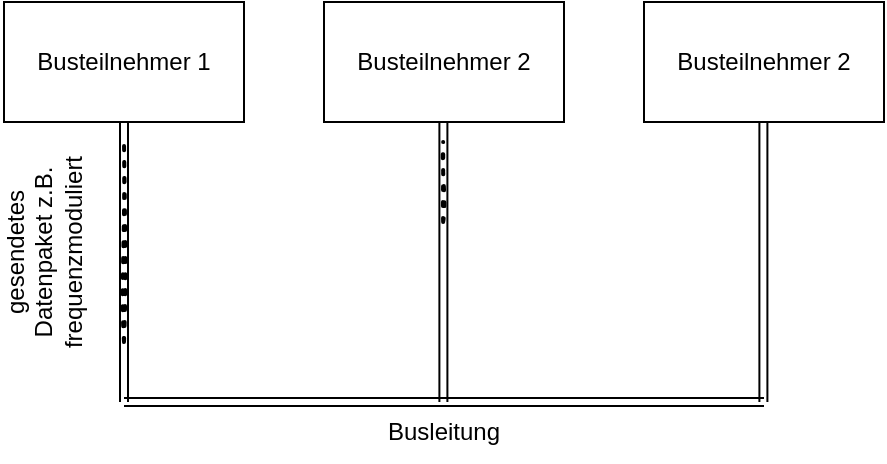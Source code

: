 <mxfile version="20.3.0" type="device" pages="11"><diagram id="l-dhiUmTJJMcwswwUtkS" name="Seite-1"><mxGraphModel dx="1422" dy="985" grid="1" gridSize="10" guides="1" tooltips="1" connect="1" arrows="1" fold="1" page="1" pageScale="1" pageWidth="827" pageHeight="1169" math="0" shadow="0"><root><mxCell id="0"/><mxCell id="1" parent="0"/><mxCell id="wTFZQPj9-U7jtD5GiMMq-1" value="Busteilnehmer 1" style="rounded=0;whiteSpace=wrap;html=1;" parent="1" vertex="1"><mxGeometry x="120" y="120" width="120" height="60" as="geometry"/></mxCell><mxCell id="wTFZQPj9-U7jtD5GiMMq-2" value="Busteilnehmer 2" style="rounded=0;whiteSpace=wrap;html=1;" parent="1" vertex="1"><mxGeometry x="280" y="120" width="120" height="60" as="geometry"/></mxCell><mxCell id="wTFZQPj9-U7jtD5GiMMq-3" value="Busteilnehmer 2" style="rounded=0;whiteSpace=wrap;html=1;" parent="1" vertex="1"><mxGeometry x="440" y="120" width="120" height="60" as="geometry"/></mxCell><mxCell id="wTFZQPj9-U7jtD5GiMMq-4" value="" style="shape=link;html=1;rounded=0;exitX=0.5;exitY=1;exitDx=0;exitDy=0;" parent="1" source="wTFZQPj9-U7jtD5GiMMq-1" edge="1"><mxGeometry width="100" relative="1" as="geometry"><mxPoint x="170" y="290" as="sourcePoint"/><mxPoint x="180" y="320" as="targetPoint"/></mxGeometry></mxCell><mxCell id="wTFZQPj9-U7jtD5GiMMq-5" value="" style="shape=link;html=1;rounded=0;exitX=0.5;exitY=1;exitDx=0;exitDy=0;" parent="1" edge="1"><mxGeometry width="100" relative="1" as="geometry"><mxPoint x="499.7" y="180" as="sourcePoint"/><mxPoint x="499.7" y="320.0" as="targetPoint"/></mxGeometry></mxCell><mxCell id="wTFZQPj9-U7jtD5GiMMq-6" value="" style="shape=link;html=1;rounded=0;exitX=0.5;exitY=1;exitDx=0;exitDy=0;" parent="1" edge="1"><mxGeometry width="100" relative="1" as="geometry"><mxPoint x="339.7" y="180" as="sourcePoint"/><mxPoint x="339.7" y="320.0" as="targetPoint"/></mxGeometry></mxCell><mxCell id="wTFZQPj9-U7jtD5GiMMq-7" value="" style="shape=link;html=1;rounded=0;" parent="1" edge="1"><mxGeometry width="100" relative="1" as="geometry"><mxPoint x="500" y="320" as="sourcePoint"/><mxPoint x="180" y="320" as="targetPoint"/></mxGeometry></mxCell><mxCell id="wTFZQPj9-U7jtD5GiMMq-9" value="" style="endArrow=none;dashed=1;html=1;dashPattern=1 3;strokeWidth=2;rounded=0;sketch=1;" parent="1" edge="1"><mxGeometry width="50" height="50" relative="1" as="geometry"><mxPoint x="339.58" y="230" as="sourcePoint"/><mxPoint x="339.58" y="190" as="targetPoint"/></mxGeometry></mxCell><mxCell id="wTFZQPj9-U7jtD5GiMMq-10" value="Busleitung" style="text;html=1;strokeColor=none;fillColor=none;align=center;verticalAlign=middle;whiteSpace=wrap;rounded=0;" parent="1" vertex="1"><mxGeometry x="310" y="320" width="60" height="30" as="geometry"/></mxCell><mxCell id="wTFZQPj9-U7jtD5GiMMq-11" value="gesendetes Datenpaket z.B. frequenzmoduliert" style="text;html=1;strokeColor=none;fillColor=none;align=center;verticalAlign=middle;whiteSpace=wrap;rounded=0;rotation=-90;" parent="1" vertex="1"><mxGeometry x="110" y="230" width="60" height="30" as="geometry"/></mxCell><mxCell id="wTFZQPj9-U7jtD5GiMMq-12" value="" style="endArrow=none;dashed=1;html=1;dashPattern=1 3;strokeWidth=2;rounded=0;sketch=1;" parent="1" edge="1"><mxGeometry width="50" height="50" relative="1" as="geometry"><mxPoint x="180" y="290" as="sourcePoint"/><mxPoint x="180" y="190" as="targetPoint"/></mxGeometry></mxCell></root></mxGraphModel></diagram><diagram id="KYswcvbxfteBr-IGu9Nb" name="Seite-2"><mxGraphModel dx="1422" dy="985" grid="1" gridSize="10" guides="1" tooltips="1" connect="1" arrows="1" fold="1" page="1" pageScale="1" pageWidth="827" pageHeight="1169" math="0" shadow="0"><root><mxCell id="aZ2tM7JjQaawX0ZZEQbQ-0"/><mxCell id="aZ2tM7JjQaawX0ZZEQbQ-1" parent="aZ2tM7JjQaawX0ZZEQbQ-0"/><mxCell id="aZ2tM7JjQaawX0ZZEQbQ-2" value="Busteilnehmer 1" style="rounded=0;whiteSpace=wrap;html=1;" parent="aZ2tM7JjQaawX0ZZEQbQ-1" vertex="1"><mxGeometry x="120" y="120" width="120" height="60" as="geometry"/></mxCell><mxCell id="aZ2tM7JjQaawX0ZZEQbQ-3" value="Busteilnehmer 2" style="rounded=0;whiteSpace=wrap;html=1;" parent="aZ2tM7JjQaawX0ZZEQbQ-1" vertex="1"><mxGeometry x="280" y="120" width="120" height="60" as="geometry"/></mxCell><mxCell id="aZ2tM7JjQaawX0ZZEQbQ-4" value="Busteilnehmer 2" style="rounded=0;whiteSpace=wrap;html=1;" parent="aZ2tM7JjQaawX0ZZEQbQ-1" vertex="1"><mxGeometry x="440" y="120" width="120" height="60" as="geometry"/></mxCell><mxCell id="aZ2tM7JjQaawX0ZZEQbQ-5" value="" style="shape=link;html=1;rounded=0;exitX=0.5;exitY=1;exitDx=0;exitDy=0;" parent="aZ2tM7JjQaawX0ZZEQbQ-1" source="aZ2tM7JjQaawX0ZZEQbQ-2" edge="1"><mxGeometry width="100" relative="1" as="geometry"><mxPoint x="170" y="290" as="sourcePoint"/><mxPoint x="180" y="320.0" as="targetPoint"/></mxGeometry></mxCell><mxCell id="aZ2tM7JjQaawX0ZZEQbQ-6" value="" style="shape=link;html=1;rounded=0;exitX=0.5;exitY=1;exitDx=0;exitDy=0;" parent="aZ2tM7JjQaawX0ZZEQbQ-1" edge="1"><mxGeometry width="100" relative="1" as="geometry"><mxPoint x="499.7" y="180" as="sourcePoint"/><mxPoint x="499.7" y="320.0" as="targetPoint"/></mxGeometry></mxCell><mxCell id="aZ2tM7JjQaawX0ZZEQbQ-7" value="" style="shape=link;html=1;rounded=0;exitX=0.5;exitY=1;exitDx=0;exitDy=0;" parent="aZ2tM7JjQaawX0ZZEQbQ-1" edge="1"><mxGeometry width="100" relative="1" as="geometry"><mxPoint x="339.7" y="180" as="sourcePoint"/><mxPoint x="339.7" y="320.0" as="targetPoint"/></mxGeometry></mxCell><mxCell id="aZ2tM7JjQaawX0ZZEQbQ-8" value="" style="shape=link;html=1;rounded=0;" parent="aZ2tM7JjQaawX0ZZEQbQ-1" edge="1"><mxGeometry width="100" relative="1" as="geometry"><mxPoint x="500" y="320.0" as="sourcePoint"/><mxPoint x="180" y="320.0" as="targetPoint"/></mxGeometry></mxCell><mxCell id="aZ2tM7JjQaawX0ZZEQbQ-10" value="Busleitung" style="text;html=1;strokeColor=none;fillColor=none;align=center;verticalAlign=middle;whiteSpace=wrap;rounded=0;" parent="aZ2tM7JjQaawX0ZZEQbQ-1" vertex="1"><mxGeometry x="310" y="320" width="60" height="30" as="geometry"/></mxCell><mxCell id="aZ2tM7JjQaawX0ZZEQbQ-11" value="gesendetes Datenpaket z.B. frequenzmoduliert" style="text;html=1;strokeColor=none;fillColor=none;align=center;verticalAlign=middle;whiteSpace=wrap;rounded=0;rotation=-90;" parent="aZ2tM7JjQaawX0ZZEQbQ-1" vertex="1"><mxGeometry x="110" y="230" width="60" height="30" as="geometry"/></mxCell><mxCell id="aZ2tM7JjQaawX0ZZEQbQ-12" value="" style="endArrow=none;dashed=1;html=1;dashPattern=1 3;strokeWidth=2;rounded=0;sketch=1;" parent="aZ2tM7JjQaawX0ZZEQbQ-1" edge="1"><mxGeometry width="50" height="50" relative="1" as="geometry"><mxPoint x="180" y="320" as="sourcePoint"/><mxPoint x="180" y="190" as="targetPoint"/></mxGeometry></mxCell><mxCell id="aZ2tM7JjQaawX0ZZEQbQ-13" value="" style="endArrow=none;dashed=1;html=1;dashPattern=1 3;strokeWidth=2;rounded=0;sketch=1;exitX=0.5;exitY=0;exitDx=0;exitDy=0;" parent="aZ2tM7JjQaawX0ZZEQbQ-1" source="aZ2tM7JjQaawX0ZZEQbQ-10" edge="1"><mxGeometry width="50" height="50" relative="1" as="geometry"><mxPoint x="179.81" y="450" as="sourcePoint"/><mxPoint x="179.81" y="320" as="targetPoint"/></mxGeometry></mxCell><mxCell id="aZ2tM7JjQaawX0ZZEQbQ-14" value="" style="endArrow=none;dashed=1;html=1;dashPattern=1 3;strokeWidth=2;rounded=0;sketch=1;exitX=0.5;exitY=0;exitDx=0;exitDy=0;" parent="aZ2tM7JjQaawX0ZZEQbQ-1" source="aZ2tM7JjQaawX0ZZEQbQ-10" edge="1"><mxGeometry width="50" height="50" relative="1" as="geometry"><mxPoint x="350" y="330" as="sourcePoint"/><mxPoint x="340" y="200" as="targetPoint"/></mxGeometry></mxCell><mxCell id="aZ2tM7JjQaawX0ZZEQbQ-15" value="" style="endArrow=none;dashed=1;html=1;dashPattern=1 3;strokeWidth=2;rounded=0;sketch=1;exitX=0.5;exitY=0;exitDx=0;exitDy=0;" parent="aZ2tM7JjQaawX0ZZEQbQ-1" edge="1"><mxGeometry width="50" height="50" relative="1" as="geometry"><mxPoint x="499.81" y="310" as="sourcePoint"/><mxPoint x="499.81" y="180" as="targetPoint"/></mxGeometry></mxCell><mxCell id="aZ2tM7JjQaawX0ZZEQbQ-16" value="" style="endArrow=none;dashed=1;html=1;dashPattern=1 3;strokeWidth=2;rounded=0;sketch=1;exitX=0.5;exitY=0;exitDx=0;exitDy=0;" parent="aZ2tM7JjQaawX0ZZEQbQ-1" edge="1"><mxGeometry width="50" height="50" relative="1" as="geometry"><mxPoint x="500.19" y="320" as="sourcePoint"/><mxPoint x="340.0" y="320" as="targetPoint"/></mxGeometry></mxCell><mxCell id="aZ2tM7JjQaawX0ZZEQbQ-17" value="" style="endArrow=none;dashed=1;html=1;dashPattern=1 3;strokeWidth=2;rounded=0;sketch=1;entryX=0.5;entryY=1;entryDx=0;entryDy=0;fillColor=#f8cecc;strokeColor=#b85450;" parent="aZ2tM7JjQaawX0ZZEQbQ-1" target="aZ2tM7JjQaawX0ZZEQbQ-3" edge="1"><mxGeometry width="50" height="50" relative="1" as="geometry"><mxPoint x="340" y="200" as="sourcePoint"/><mxPoint x="190.0" y="220" as="targetPoint"/></mxGeometry></mxCell></root></mxGraphModel></diagram><diagram id="q0st19x-d2NWtJudFCh9" name="Seite-3"><mxGraphModel dx="1422" dy="985" grid="1" gridSize="10" guides="1" tooltips="1" connect="1" arrows="1" fold="1" page="1" pageScale="1" pageWidth="827" pageHeight="1169" math="0" shadow="0"><root><mxCell id="f6q83c_XOLKRECnOynWz-0"/><mxCell id="f6q83c_XOLKRECnOynWz-1" parent="f6q83c_XOLKRECnOynWz-0"/><mxCell id="f6q83c_XOLKRECnOynWz-2" value="Verbindung" style="rounded=1;whiteSpace=wrap;html=1;fillColor=#dae8fc;strokeColor=#6c8ebf;fontStyle=1" parent="f6q83c_XOLKRECnOynWz-1" vertex="1"><mxGeometry x="290" y="160" width="120" height="60" as="geometry"/></mxCell><mxCell id="f6q83c_XOLKRECnOynWz-3" value="Binäre&lt;br&gt;Schlatung" style="rounded=1;whiteSpace=wrap;html=1;fillColor=#dae8fc;strokeColor=#6c8ebf;fontStyle=1" parent="f6q83c_XOLKRECnOynWz-1" vertex="1"><mxGeometry x="160" y="160" width="120" height="60" as="geometry"/></mxCell><mxCell id="f6q83c_XOLKRECnOynWz-4" value="Analoge &lt;br&gt;Signale" style="rounded=1;whiteSpace=wrap;html=1;fillColor=#dae8fc;strokeColor=#6c8ebf;fontStyle=1" parent="f6q83c_XOLKRECnOynWz-1" vertex="1"><mxGeometry x="420" y="160" width="120" height="60" as="geometry"/></mxCell><mxCell id="f6q83c_XOLKRECnOynWz-5" value="Feldbus" style="rounded=1;whiteSpace=wrap;html=1;fillColor=#dae8fc;strokeColor=#6c8ebf;fontStyle=1" parent="f6q83c_XOLKRECnOynWz-1" vertex="1"><mxGeometry x="550" y="160" width="120" height="60" as="geometry"/></mxCell><mxCell id="f6q83c_XOLKRECnOynWz-6" value="Internet-Protokoll" style="rounded=1;whiteSpace=wrap;html=1;fillColor=#dae8fc;strokeColor=#6c8ebf;fontStyle=1" parent="f6q83c_XOLKRECnOynWz-1" vertex="1"><mxGeometry x="680" y="160" width="120" height="60" as="geometry"/></mxCell><mxCell id="f6q83c_XOLKRECnOynWz-7" value="Signal" style="text;html=1;strokeColor=none;fillColor=none;align=center;verticalAlign=middle;whiteSpace=wrap;rounded=0;fontStyle=1" parent="f6q83c_XOLKRECnOynWz-1" vertex="1"><mxGeometry x="70" y="250" width="60" height="30" as="geometry"/></mxCell><mxCell id="f6q83c_XOLKRECnOynWz-8" value="Beispiel" style="text;html=1;strokeColor=none;fillColor=none;align=center;verticalAlign=middle;whiteSpace=wrap;rounded=0;fontStyle=1" parent="f6q83c_XOLKRECnOynWz-1" vertex="1"><mxGeometry x="70" y="320" width="60" height="30" as="geometry"/></mxCell><mxCell id="f6q83c_XOLKRECnOynWz-9" value="physikalische Ausdehnung" style="rounded=1;whiteSpace=wrap;html=1;fillColor=#f5f5f5;fontColor=#333333;strokeColor=#666666;" parent="f6q83c_XOLKRECnOynWz-1" vertex="1"><mxGeometry x="290" y="235" width="120" height="60" as="geometry"/></mxCell><mxCell id="f6q83c_XOLKRECnOynWz-10" value="Thermostat" style="rounded=1;whiteSpace=wrap;html=1;" parent="f6q83c_XOLKRECnOynWz-1" vertex="1"><mxGeometry x="290" y="305" width="120" height="60" as="geometry"/></mxCell><mxCell id="f6q83c_XOLKRECnOynWz-11" value="Stromfluss" style="rounded=1;whiteSpace=wrap;html=1;fillColor=#f5f5f5;fontColor=#333333;strokeColor=#666666;" parent="f6q83c_XOLKRECnOynWz-1" vertex="1"><mxGeometry x="160" y="235" width="120" height="60" as="geometry"/></mxCell><mxCell id="f6q83c_XOLKRECnOynWz-12" value="Lichtschalter" style="rounded=1;whiteSpace=wrap;html=1;" parent="f6q83c_XOLKRECnOynWz-1" vertex="1"><mxGeometry x="160" y="305" width="120" height="60" as="geometry"/></mxCell><mxCell id="f6q83c_XOLKRECnOynWz-17" value="Stromfluss oder Spannung" style="rounded=1;whiteSpace=wrap;html=1;fillColor=#f5f5f5;fontColor=#333333;strokeColor=#666666;" parent="f6q83c_XOLKRECnOynWz-1" vertex="1"><mxGeometry x="420" y="235" width="120" height="60" as="geometry"/></mxCell><mxCell id="f6q83c_XOLKRECnOynWz-18" value="Temperatursensor" style="rounded=1;whiteSpace=wrap;html=1;" parent="f6q83c_XOLKRECnOynWz-1" vertex="1"><mxGeometry x="420" y="305" width="120" height="60" as="geometry"/></mxCell><mxCell id="f6q83c_XOLKRECnOynWz-19" value="Digitales Protokoll" style="rounded=1;whiteSpace=wrap;html=1;fillColor=#f5f5f5;fontColor=#333333;strokeColor=#666666;" parent="f6q83c_XOLKRECnOynWz-1" vertex="1"><mxGeometry x="550" y="235" width="120" height="60" as="geometry"/></mxCell><mxCell id="f6q83c_XOLKRECnOynWz-20" value="Smart-Meter" style="rounded=1;whiteSpace=wrap;html=1;" parent="f6q83c_XOLKRECnOynWz-1" vertex="1"><mxGeometry x="550" y="305" width="120" height="60" as="geometry"/></mxCell><mxCell id="f6q83c_XOLKRECnOynWz-23" value="IP-Protokoll" style="rounded=1;whiteSpace=wrap;html=1;fillColor=#f5f5f5;fontColor=#333333;strokeColor=#666666;" parent="f6q83c_XOLKRECnOynWz-1" vertex="1"><mxGeometry x="680" y="235" width="120" height="60" as="geometry"/></mxCell><mxCell id="f6q83c_XOLKRECnOynWz-24" value="Smartphone App" style="rounded=1;whiteSpace=wrap;html=1;" parent="f6q83c_XOLKRECnOynWz-1" vertex="1"><mxGeometry x="680" y="305" width="120" height="60" as="geometry"/></mxCell><mxCell id="f6q83c_XOLKRECnOynWz-27" value="Informationsmenge" style="triangle;whiteSpace=wrap;html=1;rotation=0;horizontal=1;direction=west;" parent="f6q83c_XOLKRECnOynWz-1" vertex="1"><mxGeometry x="160" y="380" width="640" height="65" as="geometry"/></mxCell><mxCell id="f6q83c_XOLKRECnOynWz-29" value="Overhead" style="triangle;whiteSpace=wrap;html=1;rotation=0;horizontal=1;direction=west;" parent="f6q83c_XOLKRECnOynWz-1" vertex="1"><mxGeometry x="160" y="460" width="640" height="65" as="geometry"/></mxCell></root></mxGraphModel></diagram><diagram id="YK4DxWoggTgXGPvCW8or" name="Seite-4"><mxGraphModel dx="1422" dy="985" grid="1" gridSize="10" guides="1" tooltips="1" connect="1" arrows="1" fold="1" page="1" pageScale="1" pageWidth="827" pageHeight="1169" math="0" shadow="0"><root><mxCell id="kH6sRWXOZKKu1tAbSJ8R-0"/><mxCell id="kH6sRWXOZKKu1tAbSJ8R-1" parent="kH6sRWXOZKKu1tAbSJ8R-0"/><mxCell id="kH6sRWXOZKKu1tAbSJ8R-2" value="" style="endArrow=classic;html=1;rounded=0;" parent="kH6sRWXOZKKu1tAbSJ8R-1" edge="1"><mxGeometry width="50" height="50" relative="1" as="geometry"><mxPoint x="170" y="480" as="sourcePoint"/><mxPoint x="600" y="480" as="targetPoint"/></mxGeometry></mxCell><mxCell id="kH6sRWXOZKKu1tAbSJ8R-3" value="" style="endArrow=classic;html=1;rounded=0;" parent="kH6sRWXOZKKu1tAbSJ8R-1" edge="1"><mxGeometry width="50" height="50" relative="1" as="geometry"><mxPoint x="360" y="630" as="sourcePoint"/><mxPoint x="360" y="280" as="targetPoint"/></mxGeometry></mxCell><mxCell id="kH6sRWXOZKKu1tAbSJ8R-4" value="e (z.B. Abweichung Soll- und Ist-Temperatur)" style="text;html=1;strokeColor=none;fillColor=none;align=center;verticalAlign=middle;whiteSpace=wrap;rounded=0;" parent="kH6sRWXOZKKu1tAbSJ8R-1" vertex="1"><mxGeometry x="230" y="480" width="520" height="30" as="geometry"/></mxCell><mxCell id="kH6sRWXOZKKu1tAbSJ8R-5" value="u (z.B. Öffnung Heizungsventil)" style="text;html=1;strokeColor=none;fillColor=none;align=center;verticalAlign=middle;whiteSpace=wrap;rounded=0;rotation=-90;" parent="kH6sRWXOZKKu1tAbSJ8R-1" vertex="1"><mxGeometry x="80" y="340" width="520" height="30" as="geometry"/></mxCell><mxCell id="kH6sRWXOZKKu1tAbSJ8R-6" value="" style="endArrow=none;html=1;rounded=0;fillColor=#ffe6cc;strokeColor=#d79b00;" parent="kH6sRWXOZKKu1tAbSJ8R-1" edge="1"><mxGeometry width="50" height="50" relative="1" as="geometry"><mxPoint x="200" y="620" as="sourcePoint"/><mxPoint x="580" y="280" as="targetPoint"/></mxGeometry></mxCell><mxCell id="kH6sRWXOZKKu1tAbSJ8R-7" value="" style="endArrow=none;html=1;rounded=0;fillColor=#d5e8d4;strokeColor=#82b366;" parent="kH6sRWXOZKKu1tAbSJ8R-1" edge="1"><mxGeometry width="50" height="50" relative="1" as="geometry"><mxPoint x="190" y="590" as="sourcePoint"/><mxPoint x="570" y="250" as="targetPoint"/></mxGeometry></mxCell></root></mxGraphModel></diagram><diagram id="epnOEZAwFdX3wAWZsgLw" name="Seite-6"><mxGraphModel dx="593" dy="371" grid="1" gridSize="10" guides="1" tooltips="1" connect="1" arrows="1" fold="1" page="1" pageScale="1" pageWidth="827" pageHeight="1169" math="1" shadow="0"><root><mxCell id="yBylWN1MoK05p8Dx_3gM-0"/><mxCell id="yBylWN1MoK05p8Dx_3gM-1" parent="yBylWN1MoK05p8Dx_3gM-0"/><mxCell id="tOWLoU829RX5zg6_ehy2-0" value="" style="shape=umlActor;verticalLabelPosition=bottom;verticalAlign=top;html=1;outlineConnect=0;labelBackgroundColor=none;fontSize=9;" parent="yBylWN1MoK05p8Dx_3gM-1" vertex="1"><mxGeometry x="90" y="330" width="30" height="60" as="geometry"/></mxCell><mxCell id="tOWLoU829RX5zg6_ehy2-5" value="Tank" style="group" parent="yBylWN1MoK05p8Dx_3gM-1" vertex="1" connectable="0"><mxGeometry x="160" y="270" width="120" height="130" as="geometry"/></mxCell><mxCell id="tOWLoU829RX5zg6_ehy2-3" value="" style="rounded=0;whiteSpace=wrap;html=1;labelBackgroundColor=none;fontSize=9;" parent="tOWLoU829RX5zg6_ehy2-5" vertex="1"><mxGeometry width="120" height="130" as="geometry"/></mxCell><mxCell id="tOWLoU829RX5zg6_ehy2-1" value="" style="rounded=0;whiteSpace=wrap;html=1;labelBackgroundColor=none;fontSize=9;fillColor=#dae8fc;strokeColor=#6c8ebf;" parent="tOWLoU829RX5zg6_ehy2-5" vertex="1"><mxGeometry y="40" width="120" height="90" as="geometry"/></mxCell><mxCell id="tOWLoU829RX5zg6_ehy2-4" value="" style="ellipse;whiteSpace=wrap;html=1;labelBackgroundColor=none;fontSize=9;" parent="tOWLoU829RX5zg6_ehy2-5" vertex="1"><mxGeometry x="105" y="30" width="15" height="10" as="geometry"/></mxCell><mxCell id="tOWLoU829RX5zg6_ehy2-6" value="1m" style="endArrow=none;html=1;rounded=0;fontSize=9;exitX=1;exitY=0;exitDx=0;exitDy=0;startArrow=none;" parent="yBylWN1MoK05p8Dx_3gM-1" source="tOWLoU829RX5zg6_ehy2-7" edge="1"><mxGeometry width="50" height="50" relative="1" as="geometry"><mxPoint x="310" y="310" as="sourcePoint"/><mxPoint x="380" y="240" as="targetPoint"/></mxGeometry></mxCell><mxCell id="tOWLoU829RX5zg6_ehy2-7" value="" style="ellipse;whiteSpace=wrap;html=1;aspect=fixed;labelBackgroundColor=none;fontSize=9;" parent="yBylWN1MoK05p8Dx_3gM-1" vertex="1"><mxGeometry x="330" y="270" width="5" height="5" as="geometry"/></mxCell><mxCell id="tOWLoU829RX5zg6_ehy2-8" value="1m" style="endArrow=none;html=1;rounded=0;fontSize=9;exitX=1;exitY=0.5;exitDx=0;exitDy=0;" parent="yBylWN1MoK05p8Dx_3gM-1" source="tOWLoU829RX5zg6_ehy2-4" target="tOWLoU829RX5zg6_ehy2-7" edge="1"><mxGeometry width="50" height="50" relative="1" as="geometry"><mxPoint x="280" y="305" as="sourcePoint"/><mxPoint x="430" y="260" as="targetPoint"/></mxGeometry></mxCell><mxCell id="tOWLoU829RX5zg6_ehy2-9" value="" style="endArrow=classic;startArrow=classic;html=1;rounded=0;fontSize=9;exitX=-0.008;exitY=-0.022;exitDx=0;exitDy=0;exitPerimeter=0;" parent="yBylWN1MoK05p8Dx_3gM-1" source="tOWLoU829RX5zg6_ehy2-1" edge="1"><mxGeometry width="50" height="50" relative="1" as="geometry"><mxPoint x="250" y="300" as="sourcePoint"/><mxPoint x="159" y="270" as="targetPoint"/></mxGeometry></mxCell><mxCell id="tOWLoU829RX5zg6_ehy2-10" value="e(t)" style="text;html=1;strokeColor=none;fillColor=none;align=center;verticalAlign=middle;whiteSpace=wrap;rounded=0;labelBackgroundColor=none;fontSize=9;" parent="yBylWN1MoK05p8Dx_3gM-1" vertex="1"><mxGeometry x="140" y="285" width="20" height="10" as="geometry"/></mxCell><mxCell id="tOWLoU829RX5zg6_ehy2-15" value="" style="shape=mxgraph.pid.compressors_-_iso.compressor,_vacuum_pump;html=1;pointerEvents=1;align=center;verticalLabelPosition=bottom;verticalAlign=top;dashed=0;labelBackgroundColor=none;fontSize=9;rotation=-180;" parent="yBylWN1MoK05p8Dx_3gM-1" vertex="1"><mxGeometry x="260" y="170" width="20" height="20" as="geometry"/></mxCell><mxCell id="tOWLoU829RX5zg6_ehy2-16" value="" style="rounded=0;whiteSpace=wrap;html=1;labelBackgroundColor=none;fontSize=9;fillColor=#dae8fc;strokeColor=#6c8ebf;" parent="yBylWN1MoK05p8Dx_3gM-1" vertex="1"><mxGeometry x="220" y="175" width="40" height="10" as="geometry"/></mxCell><mxCell id="tOWLoU829RX5zg6_ehy2-17" value="" style="rounded=0;whiteSpace=wrap;html=1;labelBackgroundColor=none;fontSize=9;fillColor=#dae8fc;strokeColor=#6c8ebf;rotation=90;" parent="yBylWN1MoK05p8Dx_3gM-1" vertex="1"><mxGeometry x="205" y="200" width="40" height="10" as="geometry"/></mxCell><mxCell id="tOWLoU829RX5zg6_ehy2-18" value="" style="rounded=0;whiteSpace=wrap;html=1;labelBackgroundColor=none;fontSize=9;fillColor=#dae8fc;strokeColor=#6c8ebf;" parent="yBylWN1MoK05p8Dx_3gM-1" vertex="1"><mxGeometry x="280" y="175" width="160" height="10" as="geometry"/></mxCell><mxCell id="tOWLoU829RX5zg6_ehy2-20" value="" style="endArrow=classic;startArrow=classic;html=1;rounded=0;fontSize=9;exitX=-0.008;exitY=-0.022;exitDx=0;exitDy=0;exitPerimeter=0;" parent="yBylWN1MoK05p8Dx_3gM-1" edge="1"><mxGeometry width="50" height="50" relative="1" as="geometry"><mxPoint x="380.04" y="275" as="sourcePoint"/><mxPoint x="380" y="237" as="targetPoint"/></mxGeometry></mxCell><mxCell id="tOWLoU829RX5zg6_ehy2-21" value="&lt;div&gt;&amp;nbsp;$$u(t) = k_p \cdot e(t)$$&amp;nbsp;&lt;span&gt;&amp;nbsp;&lt;/span&gt;&lt;/div&gt;&amp;nbsp;" style="text;html=1;strokeColor=none;fillColor=none;align=center;verticalAlign=middle;whiteSpace=wrap;rounded=0;labelBackgroundColor=none;fontSize=9;" parent="yBylWN1MoK05p8Dx_3gM-1" vertex="1"><mxGeometry x="320" y="260" width="175" height="60" as="geometry"/></mxCell><mxCell id="tOWLoU829RX5zg6_ehy2-26" value="" style="curved=1;endArrow=classic;html=1;rounded=0;fontSize=9;entryX=0.567;entryY=-0.1;entryDx=0;entryDy=0;entryPerimeter=0;fillColor=#f5f5f5;strokeColor=#666666;" parent="yBylWN1MoK05p8Dx_3gM-1" target="tOWLoU829RX5zg6_ehy2-15" edge="1"><mxGeometry width="50" height="50" relative="1" as="geometry"><mxPoint x="380" y="230" as="sourcePoint"/><mxPoint x="330" y="230" as="targetPoint"/><Array as="points"><mxPoint x="330" y="280"/></Array></mxGeometry></mxCell><mxCell id="UpK-p7W9n4OGGiTmKQaQ-0" value="Steuergröße (u) steuert das Stellglied" style="text;html=1;align=center;verticalAlign=middle;whiteSpace=wrap;rounded=0;labelBackgroundColor=none;fontSize=9;fontColor=#999999;" parent="yBylWN1MoK05p8Dx_3gM-1" vertex="1"><mxGeometry x="298.75" y="200" width="67.5" height="30" as="geometry"/></mxCell><mxCell id="UpK-p7W9n4OGGiTmKQaQ-2" value="&lt;span style=&quot;color: rgb(0, 0, 0); font-family: helvetica; font-size: 9px; font-style: normal; font-weight: 400; letter-spacing: normal; text-align: center; text-indent: 0px; text-transform: none; word-spacing: 0px; background-color: rgb(248, 249, 250); display: inline; float: none;&quot;&gt;$$u(t) = \frac{1m}{1m} \cdot e(t)$$&lt;/span&gt;" style="text;whiteSpace=wrap;html=1;fontSize=9;fontColor=#999999;" parent="yBylWN1MoK05p8Dx_3gM-1" vertex="1"><mxGeometry x="371.25" y="277" width="160" height="30" as="geometry"/></mxCell><mxCell id="cAn2DwZF-rgMHDD8J_D2-0" value="P-Regler&lt;br&gt;u(t)=K&lt;sub&gt;p&lt;/sub&gt;&amp;nbsp;e(t)" style="rounded=0;whiteSpace=wrap;html=1;" vertex="1" parent="yBylWN1MoK05p8Dx_3gM-1"><mxGeometry x="150" y="475" width="120" height="60" as="geometry"/></mxCell><mxCell id="cAn2DwZF-rgMHDD8J_D2-1" value="" style="endArrow=classic;html=1;rounded=0;entryX=0;entryY=0.5;entryDx=0;entryDy=0;" edge="1" parent="yBylWN1MoK05p8Dx_3gM-1" target="cAn2DwZF-rgMHDD8J_D2-0"><mxGeometry width="50" height="50" relative="1" as="geometry"><mxPoint x="70" y="505" as="sourcePoint"/><mxPoint x="100" y="455" as="targetPoint"/></mxGeometry></mxCell><mxCell id="cAn2DwZF-rgMHDD8J_D2-2" value="" style="endArrow=classic;html=1;rounded=0;entryX=0;entryY=0.5;entryDx=0;entryDy=0;" edge="1" parent="yBylWN1MoK05p8Dx_3gM-1"><mxGeometry width="50" height="50" relative="1" as="geometry"><mxPoint x="270" y="504.71" as="sourcePoint"/><mxPoint x="350" y="504.71" as="targetPoint"/></mxGeometry></mxCell><mxCell id="cAn2DwZF-rgMHDD8J_D2-3" value="e(t)" style="text;html=1;strokeColor=none;fillColor=none;align=center;verticalAlign=middle;whiteSpace=wrap;rounded=0;" vertex="1" parent="yBylWN1MoK05p8Dx_3gM-1"><mxGeometry x="90" y="475" width="20" height="30" as="geometry"/></mxCell><mxCell id="cAn2DwZF-rgMHDD8J_D2-4" value="u(t)" style="text;html=1;strokeColor=none;fillColor=none;align=center;verticalAlign=middle;whiteSpace=wrap;rounded=0;" vertex="1" parent="yBylWN1MoK05p8Dx_3gM-1"><mxGeometry x="290" y="475" width="20" height="30" as="geometry"/></mxCell><mxCell id="cAn2DwZF-rgMHDD8J_D2-5" value="Regelfunktion" style="text;html=1;strokeColor=none;fillColor=none;align=center;verticalAlign=middle;whiteSpace=wrap;rounded=0;" vertex="1" parent="yBylWN1MoK05p8Dx_3gM-1"><mxGeometry x="170" y="530" width="100" height="50" as="geometry"/></mxCell><mxCell id="cAn2DwZF-rgMHDD8J_D2-6" value="&lt;font style=&quot;font-size: 9px&quot;&gt;Regelabweichung&lt;/font&gt;" style="text;html=1;strokeColor=none;fillColor=none;align=center;verticalAlign=middle;whiteSpace=wrap;rounded=0;" vertex="1" parent="yBylWN1MoK05p8Dx_3gM-1"><mxGeometry x="90" y="505" width="20" height="30" as="geometry"/></mxCell><mxCell id="cAn2DwZF-rgMHDD8J_D2-7" value="&lt;font style=&quot;font-size: 9px&quot;&gt;Steuergröße&lt;/font&gt;" style="text;html=1;strokeColor=none;fillColor=none;align=center;verticalAlign=middle;whiteSpace=wrap;rounded=0;" vertex="1" parent="yBylWN1MoK05p8Dx_3gM-1"><mxGeometry x="310" y="505" width="20" height="30" as="geometry"/></mxCell><mxCell id="cAn2DwZF-rgMHDD8J_D2-8" value="Stellglied&lt;br&gt;Pumpe" style="rounded=0;whiteSpace=wrap;html=1;" vertex="1" parent="yBylWN1MoK05p8Dx_3gM-1"><mxGeometry x="354" y="475" width="120" height="60" as="geometry"/></mxCell><mxCell id="cAn2DwZF-rgMHDD8J_D2-11" value="" style="endArrow=classic;html=1;rounded=0;entryX=0;entryY=0.5;entryDx=0;entryDy=0;" edge="1" parent="yBylWN1MoK05p8Dx_3gM-1"><mxGeometry width="50" height="50" relative="1" as="geometry"><mxPoint x="474" y="504.71" as="sourcePoint"/><mxPoint x="554" y="504.71" as="targetPoint"/></mxGeometry></mxCell><mxCell id="cAn2DwZF-rgMHDD8J_D2-12" value="u&lt;sub&gt;s&lt;/sub&gt;(t)" style="text;html=1;strokeColor=none;fillColor=none;align=center;verticalAlign=middle;whiteSpace=wrap;rounded=0;" vertex="1" parent="yBylWN1MoK05p8Dx_3gM-1"><mxGeometry x="494" y="475" width="20" height="30" as="geometry"/></mxCell><mxCell id="cAn2DwZF-rgMHDD8J_D2-13" value="&lt;font style=&quot;font-size: 9px&quot;&gt;Stellgröße&lt;/font&gt;" style="text;html=1;strokeColor=none;fillColor=none;align=center;verticalAlign=middle;whiteSpace=wrap;rounded=0;" vertex="1" parent="yBylWN1MoK05p8Dx_3gM-1"><mxGeometry x="500" y="505" width="20" height="30" as="geometry"/></mxCell></root></mxGraphModel></diagram><diagram id="x0VmstVoT_yRPGOoh8Ch" name="Seite-7"><mxGraphModel dx="2595" dy="1623" grid="1" gridSize="10" guides="1" tooltips="1" connect="1" arrows="1" fold="1" page="1" pageScale="1" pageWidth="827" pageHeight="1169" math="0" shadow="0"><root><mxCell id="ls5MBhRQNQFryv6t2kzi-0"/><mxCell id="ls5MBhRQNQFryv6t2kzi-1" parent="ls5MBhRQNQFryv6t2kzi-0"/></root></mxGraphModel></diagram><diagram id="mMlpShOCU35U-C_aYd3H" name="Seite-5"><mxGraphModel dx="1422" dy="985" grid="1" gridSize="10" guides="1" tooltips="1" connect="1" arrows="1" fold="1" page="1" pageScale="1" pageWidth="827" pageHeight="1169" math="0" shadow="0"><root><mxCell id="um9LrSuJRAimT7uwIlEU-0"/><mxCell id="um9LrSuJRAimT7uwIlEU-1" parent="um9LrSuJRAimT7uwIlEU-0"/><mxCell id="JACuPn_MaCt0iNV2hj5s-0" value="P-Regler&lt;br&gt;u(t)=K&lt;sub&gt;p&lt;/sub&gt;&amp;nbsp;e(t)" style="rounded=0;whiteSpace=wrap;html=1;" parent="um9LrSuJRAimT7uwIlEU-1" vertex="1"><mxGeometry x="320" y="210" width="120" height="60" as="geometry"/></mxCell><mxCell id="JACuPn_MaCt0iNV2hj5s-1" value="" style="endArrow=classic;html=1;rounded=0;entryX=0;entryY=0.5;entryDx=0;entryDy=0;" parent="um9LrSuJRAimT7uwIlEU-1" target="JACuPn_MaCt0iNV2hj5s-0" edge="1"><mxGeometry width="50" height="50" relative="1" as="geometry"><mxPoint x="240" y="240" as="sourcePoint"/><mxPoint x="270" y="190" as="targetPoint"/></mxGeometry></mxCell><mxCell id="JACuPn_MaCt0iNV2hj5s-2" value="" style="endArrow=classic;html=1;rounded=0;entryX=0;entryY=0.5;entryDx=0;entryDy=0;" parent="um9LrSuJRAimT7uwIlEU-1" edge="1"><mxGeometry width="50" height="50" relative="1" as="geometry"><mxPoint x="440" y="239.71" as="sourcePoint"/><mxPoint x="520" y="239.71" as="targetPoint"/></mxGeometry></mxCell><mxCell id="JACuPn_MaCt0iNV2hj5s-12" value="" style="group;labelBackgroundColor=none;" parent="um9LrSuJRAimT7uwIlEU-1" vertex="1" connectable="0"><mxGeometry x="490" y="50" width="170" height="170" as="geometry"/></mxCell><mxCell id="JACuPn_MaCt0iNV2hj5s-5" value="t" style="text;html=1;strokeColor=none;fillColor=none;align=center;verticalAlign=middle;whiteSpace=wrap;rounded=0;" parent="JACuPn_MaCt0iNV2hj5s-12" vertex="1"><mxGeometry x="150" y="140" width="20" height="30" as="geometry"/></mxCell><mxCell id="JACuPn_MaCt0iNV2hj5s-11" value="" style="group" parent="JACuPn_MaCt0iNV2hj5s-12" vertex="1" connectable="0"><mxGeometry width="150" height="150" as="geometry"/></mxCell><mxCell id="JACuPn_MaCt0iNV2hj5s-3" value="" style="endArrow=classic;html=1;rounded=0;" parent="JACuPn_MaCt0iNV2hj5s-11" edge="1"><mxGeometry width="50" height="50" relative="1" as="geometry"><mxPoint x="30" y="150" as="sourcePoint"/><mxPoint x="150" y="150" as="targetPoint"/></mxGeometry></mxCell><mxCell id="JACuPn_MaCt0iNV2hj5s-4" value="" style="endArrow=classic;html=1;rounded=0;" parent="JACuPn_MaCt0iNV2hj5s-11" edge="1"><mxGeometry width="50" height="50" relative="1" as="geometry"><mxPoint x="30" y="150" as="sourcePoint"/><mxPoint x="30" y="30" as="targetPoint"/></mxGeometry></mxCell><mxCell id="JACuPn_MaCt0iNV2hj5s-8" value="u(t)" style="text;html=1;strokeColor=none;fillColor=none;align=center;verticalAlign=middle;whiteSpace=wrap;rounded=0;" parent="JACuPn_MaCt0iNV2hj5s-11" vertex="1"><mxGeometry y="10" width="20" height="30" as="geometry"/></mxCell><mxCell id="JACuPn_MaCt0iNV2hj5s-10" value="Reaktion auf Sprungfunktion" style="text;html=1;strokeColor=none;fillColor=none;align=center;verticalAlign=middle;whiteSpace=wrap;rounded=0;" parent="JACuPn_MaCt0iNV2hj5s-11" vertex="1"><mxGeometry x="50" y="-20" width="100" height="50" as="geometry"/></mxCell><mxCell id="JACuPn_MaCt0iNV2hj5s-35" value="" style="endArrow=none;html=1;rounded=0;fontSize=9;fillColor=#f8cecc;strokeColor=#b85450;" parent="JACuPn_MaCt0iNV2hj5s-11" edge="1"><mxGeometry width="50" height="50" relative="1" as="geometry"><mxPoint x="30" y="150" as="sourcePoint"/><mxPoint x="120" y="80" as="targetPoint"/><Array as="points"><mxPoint x="80" y="150"/><mxPoint x="80" y="130"/><mxPoint x="80" y="80"/></Array></mxGeometry></mxCell><mxCell id="JACuPn_MaCt0iNV2hj5s-36" value="&lt;span style=&quot;color: rgb(0 , 0 , 0) ; font-family: &amp;#34;helvetica&amp;#34; ; font-size: 12px ; font-style: normal ; font-weight: 400 ; letter-spacing: normal ; text-align: center ; text-indent: 0px ; text-transform: none ; word-spacing: 0px ; display: inline ; float: none&quot;&gt;K&lt;/span&gt;&lt;sub style=&quot;color: rgb(0 , 0 , 0) ; font-family: &amp;#34;helvetica&amp;#34; ; font-style: normal ; font-weight: 400 ; letter-spacing: normal ; text-align: center ; text-indent: 0px ; text-transform: none ; word-spacing: 0px&quot;&gt;p&lt;/sub&gt;" style="text;whiteSpace=wrap;html=1;fontSize=9;" parent="JACuPn_MaCt0iNV2hj5s-11" vertex="1"><mxGeometry x="10" y="60" width="40" height="30" as="geometry"/></mxCell><mxCell id="JACuPn_MaCt0iNV2hj5s-13" value="e(t)" style="text;html=1;strokeColor=none;fillColor=none;align=center;verticalAlign=middle;whiteSpace=wrap;rounded=0;" parent="um9LrSuJRAimT7uwIlEU-1" vertex="1"><mxGeometry x="260" y="210" width="20" height="30" as="geometry"/></mxCell><mxCell id="JACuPn_MaCt0iNV2hj5s-15" value="u(t)" style="text;html=1;strokeColor=none;fillColor=none;align=center;verticalAlign=middle;whiteSpace=wrap;rounded=0;" parent="um9LrSuJRAimT7uwIlEU-1" vertex="1"><mxGeometry x="460" y="210" width="20" height="30" as="geometry"/></mxCell><mxCell id="JACuPn_MaCt0iNV2hj5s-17" value="" style="group" parent="um9LrSuJRAimT7uwIlEU-1" vertex="1" connectable="0"><mxGeometry x="120" y="50" width="150" height="150" as="geometry"/></mxCell><mxCell id="JACuPn_MaCt0iNV2hj5s-18" value="" style="endArrow=classic;html=1;rounded=0;" parent="JACuPn_MaCt0iNV2hj5s-17" edge="1"><mxGeometry width="50" height="50" relative="1" as="geometry"><mxPoint x="30" y="150" as="sourcePoint"/><mxPoint x="150" y="150" as="targetPoint"/></mxGeometry></mxCell><mxCell id="JACuPn_MaCt0iNV2hj5s-19" value="" style="endArrow=classic;html=1;rounded=0;" parent="JACuPn_MaCt0iNV2hj5s-17" edge="1"><mxGeometry width="50" height="50" relative="1" as="geometry"><mxPoint x="30" y="150" as="sourcePoint"/><mxPoint x="30" y="30" as="targetPoint"/></mxGeometry></mxCell><mxCell id="JACuPn_MaCt0iNV2hj5s-20" value="e(t)" style="text;html=1;strokeColor=none;fillColor=none;align=center;verticalAlign=middle;whiteSpace=wrap;rounded=0;" parent="JACuPn_MaCt0iNV2hj5s-17" vertex="1"><mxGeometry y="10" width="20" height="30" as="geometry"/></mxCell><mxCell id="JACuPn_MaCt0iNV2hj5s-21" value="Sprungfunktion" style="text;html=1;strokeColor=none;fillColor=none;align=center;verticalAlign=middle;whiteSpace=wrap;rounded=0;" parent="JACuPn_MaCt0iNV2hj5s-17" vertex="1"><mxGeometry x="60" width="60" height="30" as="geometry"/></mxCell><mxCell id="JACuPn_MaCt0iNV2hj5s-34" value="" style="endArrow=none;html=1;rounded=0;fontSize=9;fillColor=#f8cecc;strokeColor=#b85450;" parent="JACuPn_MaCt0iNV2hj5s-17" edge="1"><mxGeometry width="50" height="50" relative="1" as="geometry"><mxPoint x="30" y="150" as="sourcePoint"/><mxPoint x="120" y="110" as="targetPoint"/><Array as="points"><mxPoint x="80" y="150"/><mxPoint x="80" y="110"/></Array></mxGeometry></mxCell><mxCell id="JACuPn_MaCt0iNV2hj5s-46" value="1" style="text;html=1;strokeColor=none;fillColor=none;align=center;verticalAlign=middle;whiteSpace=wrap;rounded=0;" parent="JACuPn_MaCt0iNV2hj5s-17" vertex="1"><mxGeometry x="10" y="95" width="20" height="30" as="geometry"/></mxCell><mxCell id="JACuPn_MaCt0iNV2hj5s-22" value="" style="group" parent="um9LrSuJRAimT7uwIlEU-1" vertex="1" connectable="0"><mxGeometry x="290" y="290" width="170" height="170" as="geometry"/></mxCell><mxCell id="JACuPn_MaCt0iNV2hj5s-23" value="e(t)" style="text;html=1;strokeColor=none;fillColor=none;align=center;verticalAlign=middle;whiteSpace=wrap;rounded=0;" parent="JACuPn_MaCt0iNV2hj5s-22" vertex="1"><mxGeometry x="150" y="140" width="20" height="30" as="geometry"/></mxCell><mxCell id="JACuPn_MaCt0iNV2hj5s-24" value="" style="group" parent="JACuPn_MaCt0iNV2hj5s-22" vertex="1" connectable="0"><mxGeometry width="164" height="150" as="geometry"/></mxCell><mxCell id="JACuPn_MaCt0iNV2hj5s-25" value="" style="endArrow=classic;html=1;rounded=0;" parent="JACuPn_MaCt0iNV2hj5s-24" edge="1"><mxGeometry width="50" height="50" relative="1" as="geometry"><mxPoint x="30" y="150" as="sourcePoint"/><mxPoint x="150" y="150" as="targetPoint"/></mxGeometry></mxCell><mxCell id="JACuPn_MaCt0iNV2hj5s-26" value="" style="endArrow=classic;html=1;rounded=0;" parent="JACuPn_MaCt0iNV2hj5s-24" edge="1"><mxGeometry width="50" height="50" relative="1" as="geometry"><mxPoint x="30" y="150" as="sourcePoint"/><mxPoint x="30" y="30" as="targetPoint"/></mxGeometry></mxCell><mxCell id="JACuPn_MaCt0iNV2hj5s-27" value="u(t)" style="text;html=1;strokeColor=none;fillColor=none;align=center;verticalAlign=middle;whiteSpace=wrap;rounded=0;" parent="JACuPn_MaCt0iNV2hj5s-24" vertex="1"><mxGeometry y="10" width="20" height="30" as="geometry"/></mxCell><mxCell id="JACuPn_MaCt0iNV2hj5s-28" value="Regelfunktion" style="text;html=1;strokeColor=none;fillColor=none;align=center;verticalAlign=middle;whiteSpace=wrap;rounded=0;" parent="JACuPn_MaCt0iNV2hj5s-24" vertex="1"><mxGeometry x="50" y="-20" width="100" height="50" as="geometry"/></mxCell><mxCell id="JACuPn_MaCt0iNV2hj5s-50" value="1" style="text;html=1;strokeColor=none;fillColor=none;align=center;verticalAlign=middle;whiteSpace=wrap;rounded=0;" parent="JACuPn_MaCt0iNV2hj5s-24" vertex="1"><mxGeometry x="80" y="110" width="20" height="30" as="geometry"/></mxCell><mxCell id="JACuPn_MaCt0iNV2hj5s-51" value="&lt;span style=&quot;color: rgb(0 , 0 , 0) ; font-style: normal ; font-weight: 400 ; letter-spacing: normal ; text-indent: 0px ; text-transform: none ; word-spacing: 0px ; font-family: &amp;#34;helvetica&amp;#34; ; font-size: 12px ; text-align: center ; display: inline ; float: none&quot;&gt;K&lt;/span&gt;&lt;sub style=&quot;color: rgb(0 , 0 , 0) ; font-style: normal ; font-weight: 400 ; letter-spacing: normal ; text-indent: 0px ; text-transform: none ; word-spacing: 0px ; font-family: &amp;#34;helvetica&amp;#34; ; text-align: center&quot;&gt;p&lt;/sub&gt;" style="text;whiteSpace=wrap;html=1;fontSize=9;" parent="JACuPn_MaCt0iNV2hj5s-24" vertex="1"><mxGeometry x="124" y="80" width="40" height="30" as="geometry"/></mxCell><mxCell id="JACuPn_MaCt0iNV2hj5s-29" value="t" style="text;html=1;strokeColor=none;fillColor=none;align=center;verticalAlign=middle;whiteSpace=wrap;rounded=0;" parent="um9LrSuJRAimT7uwIlEU-1" vertex="1"><mxGeometry x="270" y="190" width="20" height="30" as="geometry"/></mxCell><mxCell id="JACuPn_MaCt0iNV2hj5s-30" value="&lt;font style=&quot;font-size: 9px&quot;&gt;Regelabweichung&lt;/font&gt;" style="text;html=1;strokeColor=none;fillColor=none;align=center;verticalAlign=middle;whiteSpace=wrap;rounded=0;" parent="um9LrSuJRAimT7uwIlEU-1" vertex="1"><mxGeometry x="260" y="240" width="20" height="30" as="geometry"/></mxCell><mxCell id="JACuPn_MaCt0iNV2hj5s-32" value="&lt;font style=&quot;font-size: 9px&quot;&gt;Steuergröße&lt;/font&gt;" style="text;html=1;strokeColor=none;fillColor=none;align=center;verticalAlign=middle;whiteSpace=wrap;rounded=0;" parent="um9LrSuJRAimT7uwIlEU-1" vertex="1"><mxGeometry x="480" y="240" width="20" height="30" as="geometry"/></mxCell><mxCell id="JACuPn_MaCt0iNV2hj5s-47" value="" style="endArrow=none;html=1;rounded=0;fontSize=9;fillColor=#f8cecc;strokeColor=#b85450;" parent="um9LrSuJRAimT7uwIlEU-1" edge="1"><mxGeometry width="50" height="50" relative="1" as="geometry"><mxPoint x="320" y="440" as="sourcePoint"/><mxPoint x="410" y="350" as="targetPoint"/></mxGeometry></mxCell><mxCell id="JACuPn_MaCt0iNV2hj5s-48" value="" style="endArrow=none;dashed=1;html=1;dashPattern=1 3;strokeWidth=2;rounded=0;fontSize=9;" parent="um9LrSuJRAimT7uwIlEU-1" edge="1"><mxGeometry width="50" height="50" relative="1" as="geometry"><mxPoint x="360" y="400" as="sourcePoint"/><mxPoint x="400" y="400" as="targetPoint"/></mxGeometry></mxCell><mxCell id="JACuPn_MaCt0iNV2hj5s-49" value="" style="endArrow=none;dashed=1;html=1;dashPattern=1 3;strokeWidth=2;rounded=0;fontSize=9;" parent="um9LrSuJRAimT7uwIlEU-1" edge="1"><mxGeometry width="50" height="50" relative="1" as="geometry"><mxPoint x="400" y="400" as="sourcePoint"/><mxPoint x="400" y="360" as="targetPoint"/></mxGeometry></mxCell></root></mxGraphModel></diagram><diagram name="Kopie von Seite-5" id="OT9uec7m3Dl8Ph1URB21"><mxGraphModel dx="1038" dy="649" grid="1" gridSize="10" guides="1" tooltips="1" connect="1" arrows="1" fold="1" page="1" pageScale="1" pageWidth="827" pageHeight="1169" math="1" shadow="0"><root><mxCell id="l9nxFpZHRa5FKFdnRLQt-0"/><mxCell id="l9nxFpZHRa5FKFdnRLQt-1" parent="l9nxFpZHRa5FKFdnRLQt-0"/><mxCell id="l9nxFpZHRa5FKFdnRLQt-2" value="I-Regler&lt;br&gt;&lt;br&gt;&lt;br&gt;" style="rounded=0;whiteSpace=wrap;html=1;" parent="l9nxFpZHRa5FKFdnRLQt-1" vertex="1"><mxGeometry x="320" y="210" width="120" height="60" as="geometry"/></mxCell><mxCell id="l9nxFpZHRa5FKFdnRLQt-3" value="" style="endArrow=classic;html=1;rounded=0;entryX=0;entryY=0.5;entryDx=0;entryDy=0;" parent="l9nxFpZHRa5FKFdnRLQt-1" target="l9nxFpZHRa5FKFdnRLQt-2" edge="1"><mxGeometry width="50" height="50" relative="1" as="geometry"><mxPoint x="240" y="240" as="sourcePoint"/><mxPoint x="270" y="190" as="targetPoint"/></mxGeometry></mxCell><mxCell id="l9nxFpZHRa5FKFdnRLQt-5" value="" style="group;labelBackgroundColor=none;" parent="l9nxFpZHRa5FKFdnRLQt-1" vertex="1" connectable="0"><mxGeometry x="490" y="50" width="170" height="170" as="geometry"/></mxCell><mxCell id="l9nxFpZHRa5FKFdnRLQt-6" value="t" style="text;html=1;strokeColor=none;fillColor=none;align=center;verticalAlign=middle;whiteSpace=wrap;rounded=0;" parent="l9nxFpZHRa5FKFdnRLQt-5" vertex="1"><mxGeometry x="150" y="140" width="20" height="30" as="geometry"/></mxCell><mxCell id="l9nxFpZHRa5FKFdnRLQt-7" value="" style="group" parent="l9nxFpZHRa5FKFdnRLQt-5" vertex="1" connectable="0"><mxGeometry width="150" height="150" as="geometry"/></mxCell><mxCell id="l9nxFpZHRa5FKFdnRLQt-8" value="" style="endArrow=classic;html=1;rounded=0;" parent="l9nxFpZHRa5FKFdnRLQt-7" edge="1"><mxGeometry width="50" height="50" relative="1" as="geometry"><mxPoint x="30" y="150" as="sourcePoint"/><mxPoint x="150" y="150" as="targetPoint"/></mxGeometry></mxCell><mxCell id="l9nxFpZHRa5FKFdnRLQt-9" value="" style="endArrow=classic;html=1;rounded=0;" parent="l9nxFpZHRa5FKFdnRLQt-7" edge="1"><mxGeometry width="50" height="50" relative="1" as="geometry"><mxPoint x="30" y="150" as="sourcePoint"/><mxPoint x="30" y="30" as="targetPoint"/></mxGeometry></mxCell><mxCell id="l9nxFpZHRa5FKFdnRLQt-10" value="u(t)" style="text;html=1;strokeColor=none;fillColor=none;align=center;verticalAlign=middle;whiteSpace=wrap;rounded=0;" parent="l9nxFpZHRa5FKFdnRLQt-7" vertex="1"><mxGeometry y="10" width="20" height="30" as="geometry"/></mxCell><mxCell id="l9nxFpZHRa5FKFdnRLQt-11" value="Reaktion auf Sprungfunktion" style="text;html=1;strokeColor=none;fillColor=none;align=center;verticalAlign=middle;whiteSpace=wrap;rounded=0;" parent="l9nxFpZHRa5FKFdnRLQt-7" vertex="1"><mxGeometry x="50" y="-20" width="100" height="50" as="geometry"/></mxCell><mxCell id="l9nxFpZHRa5FKFdnRLQt-12" value="" style="endArrow=none;html=1;rounded=0;fontSize=9;fillColor=#f8cecc;strokeColor=#b85450;" parent="l9nxFpZHRa5FKFdnRLQt-7" edge="1"><mxGeometry width="50" height="50" relative="1" as="geometry"><mxPoint x="80" y="150" as="sourcePoint"/><mxPoint x="120" y="80" as="targetPoint"/></mxGeometry></mxCell><mxCell id="l9nxFpZHRa5FKFdnRLQt-14" value="e(t)" style="text;html=1;strokeColor=none;fillColor=none;align=center;verticalAlign=middle;whiteSpace=wrap;rounded=0;" parent="l9nxFpZHRa5FKFdnRLQt-1" vertex="1"><mxGeometry x="260" y="210" width="20" height="30" as="geometry"/></mxCell><mxCell id="l9nxFpZHRa5FKFdnRLQt-15" value="u(t)" style="text;html=1;strokeColor=none;fillColor=none;align=center;verticalAlign=middle;whiteSpace=wrap;rounded=0;" parent="l9nxFpZHRa5FKFdnRLQt-1" vertex="1"><mxGeometry x="460" y="210" width="20" height="30" as="geometry"/></mxCell><mxCell id="l9nxFpZHRa5FKFdnRLQt-16" value="" style="group" parent="l9nxFpZHRa5FKFdnRLQt-1" vertex="1" connectable="0"><mxGeometry x="120" y="50" width="150" height="150" as="geometry"/></mxCell><mxCell id="l9nxFpZHRa5FKFdnRLQt-17" value="" style="endArrow=classic;html=1;rounded=0;" parent="l9nxFpZHRa5FKFdnRLQt-16" edge="1"><mxGeometry width="50" height="50" relative="1" as="geometry"><mxPoint x="30" y="150" as="sourcePoint"/><mxPoint x="150" y="150" as="targetPoint"/></mxGeometry></mxCell><mxCell id="l9nxFpZHRa5FKFdnRLQt-18" value="" style="endArrow=classic;html=1;rounded=0;" parent="l9nxFpZHRa5FKFdnRLQt-16" edge="1"><mxGeometry width="50" height="50" relative="1" as="geometry"><mxPoint x="30" y="150" as="sourcePoint"/><mxPoint x="30" y="30" as="targetPoint"/></mxGeometry></mxCell><mxCell id="l9nxFpZHRa5FKFdnRLQt-19" value="e(t)" style="text;html=1;strokeColor=none;fillColor=none;align=center;verticalAlign=middle;whiteSpace=wrap;rounded=0;" parent="l9nxFpZHRa5FKFdnRLQt-16" vertex="1"><mxGeometry y="10" width="20" height="30" as="geometry"/></mxCell><mxCell id="l9nxFpZHRa5FKFdnRLQt-20" value="Sprungfunktion" style="text;html=1;strokeColor=none;fillColor=none;align=center;verticalAlign=middle;whiteSpace=wrap;rounded=0;" parent="l9nxFpZHRa5FKFdnRLQt-16" vertex="1"><mxGeometry x="60" width="60" height="30" as="geometry"/></mxCell><mxCell id="l9nxFpZHRa5FKFdnRLQt-21" value="" style="endArrow=none;html=1;rounded=0;fontSize=9;fillColor=#f8cecc;strokeColor=#b85450;" parent="l9nxFpZHRa5FKFdnRLQt-16" edge="1"><mxGeometry width="50" height="50" relative="1" as="geometry"><mxPoint x="30" y="150" as="sourcePoint"/><mxPoint x="120" y="110" as="targetPoint"/><Array as="points"><mxPoint x="80" y="150"/><mxPoint x="80" y="110"/></Array></mxGeometry></mxCell><mxCell id="l9nxFpZHRa5FKFdnRLQt-22" value="1" style="text;html=1;strokeColor=none;fillColor=none;align=center;verticalAlign=middle;whiteSpace=wrap;rounded=0;" parent="l9nxFpZHRa5FKFdnRLQt-16" vertex="1"><mxGeometry x="10" y="95" width="20" height="30" as="geometry"/></mxCell><mxCell id="l9nxFpZHRa5FKFdnRLQt-32" value="t" style="text;html=1;strokeColor=none;fillColor=none;align=center;verticalAlign=middle;whiteSpace=wrap;rounded=0;" parent="l9nxFpZHRa5FKFdnRLQt-1" vertex="1"><mxGeometry x="270" y="190" width="20" height="30" as="geometry"/></mxCell><mxCell id="l9nxFpZHRa5FKFdnRLQt-33" value="&lt;font style=&quot;font-size: 9px&quot;&gt;Regelabweichung&lt;/font&gt;" style="text;html=1;strokeColor=none;fillColor=none;align=center;verticalAlign=middle;whiteSpace=wrap;rounded=0;" parent="l9nxFpZHRa5FKFdnRLQt-1" vertex="1"><mxGeometry x="260" y="240" width="20" height="30" as="geometry"/></mxCell><mxCell id="l9nxFpZHRa5FKFdnRLQt-34" value="&lt;font style=&quot;font-size: 9px&quot;&gt;Steuergröße&lt;/font&gt;" style="text;html=1;strokeColor=none;fillColor=none;align=center;verticalAlign=middle;whiteSpace=wrap;rounded=0;" parent="l9nxFpZHRa5FKFdnRLQt-1" vertex="1"><mxGeometry x="480" y="240" width="20" height="30" as="geometry"/></mxCell><mxCell id="l9nxFpZHRa5FKFdnRLQt-39" value="$$u(t)=\frac{1}{T_n}\int_0^te(\tau)d\tau$$" style="text;html=1;strokeColor=none;fillColor=none;align=center;verticalAlign=middle;whiteSpace=wrap;rounded=0;fontSize=10;" parent="l9nxFpZHRa5FKFdnRLQt-1" vertex="1"><mxGeometry x="350" y="234" width="60" height="30" as="geometry"/></mxCell><mxCell id="5jFxxCTjXq0MoRutpbn--0" value="" style="endArrow=classic;html=1;rounded=0;entryX=0;entryY=0.5;entryDx=0;entryDy=0;" parent="l9nxFpZHRa5FKFdnRLQt-1" edge="1"><mxGeometry width="50" height="50" relative="1" as="geometry"><mxPoint x="440" y="239.71" as="sourcePoint"/><mxPoint x="520" y="239.71" as="targetPoint"/></mxGeometry></mxCell></root></mxGraphModel></diagram><diagram name="Kopie von Kopie von Seite-5" id="VpEhoaUxfzb9ofZr5DJv"><mxGraphModel dx="1038" dy="649" grid="1" gridSize="10" guides="1" tooltips="1" connect="1" arrows="1" fold="1" page="1" pageScale="1" pageWidth="827" pageHeight="1169" math="1" shadow="0"><root><mxCell id="yKIHJThNYw7yfEtHXDDI-0"/><mxCell id="yKIHJThNYw7yfEtHXDDI-1" parent="yKIHJThNYw7yfEtHXDDI-0"/><mxCell id="yKIHJThNYw7yfEtHXDDI-2" value="D-Regler&lt;br&gt;&lt;br&gt;" style="rounded=0;whiteSpace=wrap;html=1;verticalAlign=top;" parent="yKIHJThNYw7yfEtHXDDI-1" vertex="1"><mxGeometry x="320" y="210" width="120" height="60" as="geometry"/></mxCell><mxCell id="yKIHJThNYw7yfEtHXDDI-3" value="" style="endArrow=classic;html=1;rounded=0;entryX=0;entryY=0.5;entryDx=0;entryDy=0;" parent="yKIHJThNYw7yfEtHXDDI-1" target="yKIHJThNYw7yfEtHXDDI-2" edge="1"><mxGeometry width="50" height="50" relative="1" as="geometry"><mxPoint x="240" y="240" as="sourcePoint"/><mxPoint x="270" y="190" as="targetPoint"/></mxGeometry></mxCell><mxCell id="yKIHJThNYw7yfEtHXDDI-4" value="" style="group;labelBackgroundColor=none;" parent="yKIHJThNYw7yfEtHXDDI-1" vertex="1" connectable="0"><mxGeometry x="490" y="50" width="170" height="170" as="geometry"/></mxCell><mxCell id="yKIHJThNYw7yfEtHXDDI-5" value="t" style="text;html=1;strokeColor=none;fillColor=none;align=center;verticalAlign=middle;whiteSpace=wrap;rounded=0;" parent="yKIHJThNYw7yfEtHXDDI-4" vertex="1"><mxGeometry x="150" y="140" width="20" height="30" as="geometry"/></mxCell><mxCell id="yKIHJThNYw7yfEtHXDDI-6" value="" style="group" parent="yKIHJThNYw7yfEtHXDDI-4" vertex="1" connectable="0"><mxGeometry width="150" height="150" as="geometry"/></mxCell><mxCell id="yKIHJThNYw7yfEtHXDDI-7" value="" style="endArrow=classic;html=1;rounded=0;" parent="yKIHJThNYw7yfEtHXDDI-6" edge="1"><mxGeometry width="50" height="50" relative="1" as="geometry"><mxPoint x="30" y="150" as="sourcePoint"/><mxPoint x="150" y="150" as="targetPoint"/></mxGeometry></mxCell><mxCell id="yKIHJThNYw7yfEtHXDDI-8" value="" style="endArrow=classic;html=1;rounded=0;" parent="yKIHJThNYw7yfEtHXDDI-6" edge="1"><mxGeometry width="50" height="50" relative="1" as="geometry"><mxPoint x="30" y="150" as="sourcePoint"/><mxPoint x="30" y="30" as="targetPoint"/></mxGeometry></mxCell><mxCell id="yKIHJThNYw7yfEtHXDDI-9" value="u(t)" style="text;html=1;strokeColor=none;fillColor=none;align=center;verticalAlign=middle;whiteSpace=wrap;rounded=0;" parent="yKIHJThNYw7yfEtHXDDI-6" vertex="1"><mxGeometry y="10" width="20" height="30" as="geometry"/></mxCell><mxCell id="yKIHJThNYw7yfEtHXDDI-10" value="Reaktion" style="text;html=1;strokeColor=none;fillColor=none;align=center;verticalAlign=middle;whiteSpace=wrap;rounded=0;" parent="yKIHJThNYw7yfEtHXDDI-6" vertex="1"><mxGeometry x="50" y="-20" width="100" height="50" as="geometry"/></mxCell><mxCell id="yKIHJThNYw7yfEtHXDDI-13" value="e(t)" style="text;html=1;strokeColor=none;fillColor=none;align=center;verticalAlign=middle;whiteSpace=wrap;rounded=0;" parent="yKIHJThNYw7yfEtHXDDI-1" vertex="1"><mxGeometry x="260" y="210" width="20" height="30" as="geometry"/></mxCell><mxCell id="yKIHJThNYw7yfEtHXDDI-14" value="u(t)" style="text;html=1;strokeColor=none;fillColor=none;align=center;verticalAlign=middle;whiteSpace=wrap;rounded=0;" parent="yKIHJThNYw7yfEtHXDDI-1" vertex="1"><mxGeometry x="460" y="210" width="20" height="30" as="geometry"/></mxCell><mxCell id="yKIHJThNYw7yfEtHXDDI-15" value="" style="group" parent="yKIHJThNYw7yfEtHXDDI-1" vertex="1" connectable="0"><mxGeometry x="120" y="50" width="150" height="150" as="geometry"/></mxCell><mxCell id="yKIHJThNYw7yfEtHXDDI-16" value="" style="endArrow=classic;html=1;rounded=0;" parent="yKIHJThNYw7yfEtHXDDI-15" edge="1"><mxGeometry width="50" height="50" relative="1" as="geometry"><mxPoint x="30" y="150" as="sourcePoint"/><mxPoint x="150" y="150" as="targetPoint"/></mxGeometry></mxCell><mxCell id="yKIHJThNYw7yfEtHXDDI-17" value="" style="endArrow=classic;html=1;rounded=0;" parent="yKIHJThNYw7yfEtHXDDI-15" edge="1"><mxGeometry width="50" height="50" relative="1" as="geometry"><mxPoint x="30" y="150" as="sourcePoint"/><mxPoint x="30" y="30" as="targetPoint"/></mxGeometry></mxCell><mxCell id="yKIHJThNYw7yfEtHXDDI-18" value="e(t)" style="text;html=1;strokeColor=none;fillColor=none;align=center;verticalAlign=middle;whiteSpace=wrap;rounded=0;" parent="yKIHJThNYw7yfEtHXDDI-15" vertex="1"><mxGeometry y="10" width="20" height="30" as="geometry"/></mxCell><mxCell id="yKIHJThNYw7yfEtHXDDI-20" value="" style="endArrow=none;html=1;rounded=0;fontSize=9;fillColor=#f8cecc;strokeColor=#b85450;" parent="yKIHJThNYw7yfEtHXDDI-15" edge="1"><mxGeometry width="50" height="50" relative="1" as="geometry"><mxPoint x="30" y="150" as="sourcePoint"/><mxPoint x="120" y="150" as="targetPoint"/><Array as="points"><mxPoint x="50" y="150"/><mxPoint x="60" y="110"/></Array></mxGeometry></mxCell><mxCell id="yKIHJThNYw7yfEtHXDDI-21" value="1" style="text;html=1;strokeColor=none;fillColor=none;align=center;verticalAlign=middle;whiteSpace=wrap;rounded=0;" parent="yKIHJThNYw7yfEtHXDDI-15" vertex="1"><mxGeometry x="10" y="95" width="20" height="30" as="geometry"/></mxCell><mxCell id="yKIHJThNYw7yfEtHXDDI-22" value="t" style="text;html=1;strokeColor=none;fillColor=none;align=center;verticalAlign=middle;whiteSpace=wrap;rounded=0;" parent="yKIHJThNYw7yfEtHXDDI-1" vertex="1"><mxGeometry x="270" y="190" width="20" height="30" as="geometry"/></mxCell><mxCell id="yKIHJThNYw7yfEtHXDDI-23" value="&lt;font style=&quot;font-size: 9px&quot;&gt;Regelabweichung&lt;/font&gt;" style="text;html=1;strokeColor=none;fillColor=none;align=center;verticalAlign=middle;whiteSpace=wrap;rounded=0;" parent="yKIHJThNYw7yfEtHXDDI-1" vertex="1"><mxGeometry x="260" y="240" width="20" height="30" as="geometry"/></mxCell><mxCell id="yKIHJThNYw7yfEtHXDDI-24" value="&lt;font style=&quot;font-size: 9px&quot;&gt;Steuergröße&lt;/font&gt;" style="text;html=1;strokeColor=none;fillColor=none;align=center;verticalAlign=middle;whiteSpace=wrap;rounded=0;" parent="yKIHJThNYw7yfEtHXDDI-1" vertex="1"><mxGeometry x="480" y="240" width="20" height="30" as="geometry"/></mxCell><mxCell id="yKIHJThNYw7yfEtHXDDI-25" value="$$u(t)=T_v \frac{de(t)}{dt}$$" style="text;html=1;strokeColor=none;fillColor=none;align=center;verticalAlign=middle;whiteSpace=wrap;rounded=0;fontSize=10;" parent="yKIHJThNYw7yfEtHXDDI-1" vertex="1"><mxGeometry x="350" y="234" width="60" height="30" as="geometry"/></mxCell><mxCell id="vi40kqtmGGD-7K-zhy_e-0" value="" style="endArrow=classic;html=1;rounded=0;entryX=0;entryY=0.5;entryDx=0;entryDy=0;" parent="yKIHJThNYw7yfEtHXDDI-1" edge="1"><mxGeometry width="50" height="50" relative="1" as="geometry"><mxPoint x="440" y="239.71" as="sourcePoint"/><mxPoint x="520" y="239.71" as="targetPoint"/></mxGeometry></mxCell></root></mxGraphModel></diagram><diagram id="NDOGTly-aIlLHp9YimKZ" name="Seite-10"><mxGraphModel dx="830" dy="519" grid="1" gridSize="10" guides="1" tooltips="1" connect="1" arrows="1" fold="1" page="1" pageScale="1" pageWidth="900" pageHeight="1600" math="0" shadow="0"><root><mxCell id="0"/><mxCell id="1" parent="0"/><mxCell id="s4rCXY6MKEaGGev3ZpN8-2" value="Nutzer:in" style="shape=umlActor;verticalLabelPosition=bottom;verticalAlign=top;html=1;outlineConnect=0;" vertex="1" parent="1"><mxGeometry x="140" y="120" width="30" height="60" as="geometry"/></mxCell><mxCell id="s4rCXY6MKEaGGev3ZpN8-3" value="Datenbank" style="shape=cylinder3;whiteSpace=wrap;html=1;boundedLbl=1;backgroundOutline=1;size=15;" vertex="1" parent="1"><mxGeometry x="660" y="120" width="60" height="80" as="geometry"/></mxCell><mxCell id="s4rCXY6MKEaGGev3ZpN8-4" value="Webbrowser" style="whiteSpace=wrap;html=1;aspect=fixed;" vertex="1" parent="1"><mxGeometry x="250" y="120" width="80" height="80" as="geometry"/></mxCell><mxCell id="s4rCXY6MKEaGGev3ZpN8-6" value="Webserver&lt;br&gt;&lt;br&gt;&lt;font face=&quot;Lucida Console&quot;&gt;hash(&quot;passwort&quot;)&lt;/font&gt;" style="rounded=0;whiteSpace=wrap;html=1;" vertex="1" parent="1"><mxGeometry x="430" y="120" width="130" height="80" as="geometry"/></mxCell><mxCell id="s4rCXY6MKEaGGev3ZpN8-7" value="" style="endArrow=classic;html=1;rounded=0;entryX=0;entryY=0.5;entryDx=0;entryDy=0;" edge="1" parent="1" target="s4rCXY6MKEaGGev3ZpN8-4"><mxGeometry width="50" height="50" relative="1" as="geometry"><mxPoint x="180" y="160" as="sourcePoint"/><mxPoint x="470" y="240" as="targetPoint"/></mxGeometry></mxCell><mxCell id="s4rCXY6MKEaGGev3ZpN8-8" value="" style="endArrow=classic;html=1;rounded=0;entryX=0;entryY=0.5;entryDx=0;entryDy=0;" edge="1" parent="1" target="s4rCXY6MKEaGGev3ZpN8-6"><mxGeometry width="50" height="50" relative="1" as="geometry"><mxPoint x="330" y="159.62" as="sourcePoint"/><mxPoint x="380" y="159.62" as="targetPoint"/></mxGeometry></mxCell><mxCell id="s4rCXY6MKEaGGev3ZpN8-9" value="" style="endArrow=classic;html=1;rounded=0;entryX=0;entryY=0.5;entryDx=0;entryDy=0;" edge="1" parent="1"><mxGeometry width="50" height="50" relative="1" as="geometry"><mxPoint x="560" y="159.62" as="sourcePoint"/><mxPoint x="660" y="160" as="targetPoint"/></mxGeometry></mxCell><mxCell id="s4rCXY6MKEaGGev3ZpN8-11" value="&lt;font face=&quot;Lucida Console&quot;&gt;&quot;passwort&quot;&lt;/font&gt;" style="text;html=1;strokeColor=none;fillColor=none;align=center;verticalAlign=middle;whiteSpace=wrap;rounded=0;" vertex="1" parent="1"><mxGeometry x="350" y="130" width="60" height="30" as="geometry"/></mxCell><mxCell id="s4rCXY6MKEaGGev3ZpN8-13" value="&lt;font face=&quot;Lucida Console&quot;&gt;&quot;passwort&quot;&lt;/font&gt;" style="text;html=1;strokeColor=none;fillColor=none;align=center;verticalAlign=middle;whiteSpace=wrap;rounded=0;" vertex="1" parent="1"><mxGeometry x="180" y="130" width="60" height="30" as="geometry"/></mxCell><mxCell id="s4rCXY6MKEaGGev3ZpN8-15" value="&lt;font face=&quot;Lucida Console&quot;&gt;&quot;d91sw1w&quot;&lt;/font&gt;" style="text;html=1;strokeColor=none;fillColor=none;align=center;verticalAlign=middle;whiteSpace=wrap;rounded=0;" vertex="1" parent="1"><mxGeometry x="580" y="130" width="60" height="30" as="geometry"/></mxCell><mxCell id="s4rCXY6MKEaGGev3ZpN8-30" value="passwords" style="shape=table;startSize=30;container=1;collapsible=0;childLayout=tableLayout;fontStyle=1;align=center;fontFamily=Lucida Console;fontSize=11;" vertex="1" parent="1"><mxGeometry x="540" y="220" width="180" height="150" as="geometry"/></mxCell><mxCell id="s4rCXY6MKEaGGev3ZpN8-31" value="" style="shape=tableRow;horizontal=0;startSize=0;swimlaneHead=0;swimlaneBody=0;top=0;left=0;bottom=0;right=0;collapsible=0;dropTarget=0;fillColor=none;points=[[0,0.5],[1,0.5]];portConstraint=eastwest;fontFamily=Lucida Console;fontSize=11;" vertex="1" parent="s4rCXY6MKEaGGev3ZpN8-30"><mxGeometry y="30" width="180" height="40" as="geometry"/></mxCell><mxCell id="s4rCXY6MKEaGGev3ZpN8-32" value="" style="shape=partialRectangle;html=1;whiteSpace=wrap;connectable=0;fillColor=none;top=0;left=0;bottom=0;right=0;overflow=hidden;fontFamily=Lucida Console;fontSize=11;" vertex="1" parent="s4rCXY6MKEaGGev3ZpN8-31"><mxGeometry width="60" height="40" as="geometry"><mxRectangle width="60" height="40" as="alternateBounds"/></mxGeometry></mxCell><mxCell id="s4rCXY6MKEaGGev3ZpN8-33" value="hash" style="shape=partialRectangle;html=1;whiteSpace=wrap;connectable=0;fillColor=none;top=0;left=0;bottom=0;right=0;overflow=hidden;fontFamily=Lucida Console;fontStyle=1;fontSize=11;" vertex="1" parent="s4rCXY6MKEaGGev3ZpN8-31"><mxGeometry x="60" width="100" height="40" as="geometry"><mxRectangle width="100" height="40" as="alternateBounds"/></mxGeometry></mxCell><mxCell id="s4rCXY6MKEaGGev3ZpN8-34" value="..." style="shape=partialRectangle;html=1;whiteSpace=wrap;connectable=0;fillColor=none;top=0;left=0;bottom=0;right=0;overflow=hidden;fontFamily=Lucida Console;fontSize=11;" vertex="1" parent="s4rCXY6MKEaGGev3ZpN8-31"><mxGeometry x="160" width="20" height="40" as="geometry"><mxRectangle width="20" height="40" as="alternateBounds"/></mxGeometry></mxCell><mxCell id="s4rCXY6MKEaGGev3ZpN8-35" value="" style="shape=tableRow;horizontal=0;startSize=0;swimlaneHead=0;swimlaneBody=0;top=0;left=0;bottom=0;right=0;collapsible=0;dropTarget=0;fillColor=none;points=[[0,0.5],[1,0.5]];portConstraint=eastwest;fontFamily=Lucida Console;fontSize=11;" vertex="1" parent="s4rCXY6MKEaGGev3ZpN8-30"><mxGeometry y="70" width="180" height="40" as="geometry"/></mxCell><mxCell id="s4rCXY6MKEaGGev3ZpN8-36" value="user1" style="shape=partialRectangle;html=1;whiteSpace=wrap;connectable=0;fillColor=none;top=0;left=0;bottom=0;right=0;overflow=hidden;fontFamily=Lucida Console;fontSize=11;" vertex="1" parent="s4rCXY6MKEaGGev3ZpN8-35"><mxGeometry width="60" height="40" as="geometry"><mxRectangle width="60" height="40" as="alternateBounds"/></mxGeometry></mxCell><mxCell id="s4rCXY6MKEaGGev3ZpN8-37" value="&quot;&quot;d91sw1w&quot;&lt;br style=&quot;font-size: 11px;&quot;&gt;" style="shape=partialRectangle;html=1;whiteSpace=wrap;connectable=0;fillColor=none;top=0;left=0;bottom=0;right=0;overflow=hidden;fontFamily=Lucida Console;fontSize=11;" vertex="1" parent="s4rCXY6MKEaGGev3ZpN8-35"><mxGeometry x="60" width="100" height="40" as="geometry"><mxRectangle width="100" height="40" as="alternateBounds"/></mxGeometry></mxCell><mxCell id="s4rCXY6MKEaGGev3ZpN8-38" value="" style="shape=partialRectangle;html=1;whiteSpace=wrap;connectable=0;fillColor=none;top=0;left=0;bottom=0;right=0;overflow=hidden;fontFamily=Lucida Console;fontSize=11;" vertex="1" parent="s4rCXY6MKEaGGev3ZpN8-35"><mxGeometry x="160" width="20" height="40" as="geometry"><mxRectangle width="20" height="40" as="alternateBounds"/></mxGeometry></mxCell><mxCell id="s4rCXY6MKEaGGev3ZpN8-39" value="" style="shape=tableRow;horizontal=0;startSize=0;swimlaneHead=0;swimlaneBody=0;top=0;left=0;bottom=0;right=0;collapsible=0;dropTarget=0;fillColor=none;points=[[0,0.5],[1,0.5]];portConstraint=eastwest;fontFamily=Lucida Console;fontSize=11;" vertex="1" parent="s4rCXY6MKEaGGev3ZpN8-30"><mxGeometry y="110" width="180" height="40" as="geometry"/></mxCell><mxCell id="s4rCXY6MKEaGGev3ZpN8-40" value="" style="shape=partialRectangle;html=1;whiteSpace=wrap;connectable=0;fillColor=none;top=0;left=0;bottom=0;right=0;overflow=hidden;fontFamily=Lucida Console;fontSize=11;" vertex="1" parent="s4rCXY6MKEaGGev3ZpN8-39"><mxGeometry width="60" height="40" as="geometry"><mxRectangle width="60" height="40" as="alternateBounds"/></mxGeometry></mxCell><mxCell id="s4rCXY6MKEaGGev3ZpN8-41" value="" style="shape=partialRectangle;html=1;whiteSpace=wrap;connectable=0;fillColor=none;top=0;left=0;bottom=0;right=0;overflow=hidden;fontFamily=Lucida Console;fontSize=11;" vertex="1" parent="s4rCXY6MKEaGGev3ZpN8-39"><mxGeometry x="60" width="100" height="40" as="geometry"><mxRectangle width="100" height="40" as="alternateBounds"/></mxGeometry></mxCell><mxCell id="s4rCXY6MKEaGGev3ZpN8-42" value="" style="shape=partialRectangle;html=1;whiteSpace=wrap;connectable=0;fillColor=none;top=0;left=0;bottom=0;right=0;overflow=hidden;fontFamily=Lucida Console;fontSize=11;" vertex="1" parent="s4rCXY6MKEaGGev3ZpN8-39"><mxGeometry x="160" width="20" height="40" as="geometry"><mxRectangle width="20" height="40" as="alternateBounds"/></mxGeometry></mxCell><mxCell id="s4rCXY6MKEaGGev3ZpN8-43" value="username" style="shape=partialRectangle;html=1;whiteSpace=wrap;connectable=0;fillColor=none;top=0;left=0;bottom=0;right=0;overflow=hidden;fontFamily=Lucida Console;fontStyle=1;fontSize=11;" vertex="1" parent="1"><mxGeometry x="540" y="250" width="60" height="40" as="geometry"><mxRectangle width="60" height="40" as="alternateBounds"/></mxGeometry></mxCell></root></mxGraphModel></diagram><diagram id="93Neoz-oVzjZXRDIAXPl" name="Seite-11"><mxGraphModel dx="1038" dy="649" grid="1" gridSize="10" guides="1" tooltips="1" connect="1" arrows="1" fold="1" page="1" pageScale="1" pageWidth="900" pageHeight="1600" math="0" shadow="0"><root><mxCell id="0"/><mxCell id="1" parent="0"/><mxCell id="SEuK0fgsAvRJAVRV3xYN-4" style="edgeStyle=orthogonalEdgeStyle;rounded=0;orthogonalLoop=1;jettySize=auto;html=1;entryX=0;entryY=0.5;entryDx=0;entryDy=0;fontFamily=Lucida Console;fontSize=11;endArrow=none;endFill=0;" edge="1" parent="1" source="SEuK0fgsAvRJAVRV3xYN-1" target="SEuK0fgsAvRJAVRV3xYN-2"><mxGeometry relative="1" as="geometry"/></mxCell><mxCell id="SEuK0fgsAvRJAVRV3xYN-1" value="Nutzer:in" style="rounded=0;whiteSpace=wrap;html=1;fontFamily=Lucida Console;fontSize=11;" vertex="1" parent="1"><mxGeometry x="160" y="240" width="120" height="60" as="geometry"/></mxCell><mxCell id="SEuK0fgsAvRJAVRV3xYN-2" value="hat" style="rhombus;whiteSpace=wrap;html=1;fontFamily=Lucida Console;fontSize=11;" vertex="1" parent="1"><mxGeometry x="380" y="230" width="80" height="80" as="geometry"/></mxCell><mxCell id="SEuK0fgsAvRJAVRV3xYN-5" style="edgeStyle=orthogonalEdgeStyle;rounded=0;orthogonalLoop=1;jettySize=auto;html=1;entryX=1;entryY=0.5;entryDx=0;entryDy=0;fontFamily=Lucida Console;fontSize=11;endArrow=none;endFill=0;" edge="1" parent="1" source="SEuK0fgsAvRJAVRV3xYN-3" target="SEuK0fgsAvRJAVRV3xYN-2"><mxGeometry relative="1" as="geometry"/></mxCell><mxCell id="SEuK0fgsAvRJAVRV3xYN-3" value="Ordner" style="rounded=0;whiteSpace=wrap;html=1;fontFamily=Lucida Console;fontSize=11;" vertex="1" parent="1"><mxGeometry x="560" y="240" width="120" height="60" as="geometry"/></mxCell><mxCell id="SEuK0fgsAvRJAVRV3xYN-7" value="" style="rounded=0;orthogonalLoop=1;jettySize=auto;html=1;fontFamily=Lucida Console;fontSize=11;endArrow=none;endFill=0;" edge="1" parent="1" source="SEuK0fgsAvRJAVRV3xYN-6" target="SEuK0fgsAvRJAVRV3xYN-1"><mxGeometry relative="1" as="geometry"/></mxCell><mxCell id="SEuK0fgsAvRJAVRV3xYN-6" value="&lt;u&gt;Name&lt;/u&gt;" style="ellipse;whiteSpace=wrap;html=1;aspect=fixed;fontFamily=Lucida Console;fontSize=11;" vertex="1" parent="1"><mxGeometry x="180" y="120" width="80" height="80" as="geometry"/></mxCell><mxCell id="SEuK0fgsAvRJAVRV3xYN-9" style="edgeStyle=none;rounded=0;orthogonalLoop=1;jettySize=auto;html=1;entryX=0.57;entryY=0.04;entryDx=0;entryDy=0;entryPerimeter=0;fontFamily=Lucida Console;fontSize=11;endArrow=none;endFill=0;" edge="1" parent="1" source="SEuK0fgsAvRJAVRV3xYN-8" target="SEuK0fgsAvRJAVRV3xYN-3"><mxGeometry relative="1" as="geometry"/></mxCell><mxCell id="SEuK0fgsAvRJAVRV3xYN-8" value="Pfad" style="ellipse;whiteSpace=wrap;html=1;aspect=fixed;fontFamily=Lucida Console;fontSize=11;fontStyle=4" vertex="1" parent="1"><mxGeometry x="600" y="120" width="80" height="80" as="geometry"/></mxCell><mxCell id="SEuK0fgsAvRJAVRV3xYN-11" style="edgeStyle=none;rounded=0;orthogonalLoop=1;jettySize=auto;html=1;entryX=0.5;entryY=0;entryDx=0;entryDy=0;fontFamily=Lucida Console;fontSize=11;endArrow=none;endFill=0;" edge="1" parent="1" source="SEuK0fgsAvRJAVRV3xYN-10" target="SEuK0fgsAvRJAVRV3xYN-2"><mxGeometry relative="1" as="geometry"/></mxCell><mxCell id="SEuK0fgsAvRJAVRV3xYN-10" value="Recht" style="ellipse;whiteSpace=wrap;html=1;aspect=fixed;fontFamily=Lucida Console;fontSize=11;fontStyle=4" vertex="1" parent="1"><mxGeometry x="430" y="120" width="80" height="80" as="geometry"/></mxCell></root></mxGraphModel></diagram></mxfile>